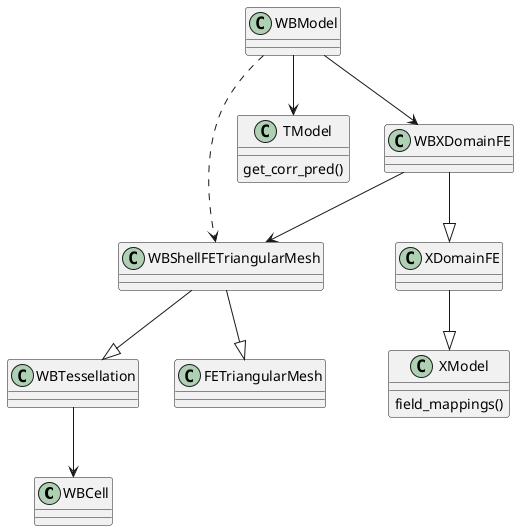 @startuml
'https://plantuml.com/class-diagram

class WBCell {
}

class WBTessellation {

}

WBTessellation --> WBCell

class FETriangularMesh{
}

class WBShellFETriangularMesh{
}

WBShellFETriangularMesh --|> WBTessellation

WBShellFETriangularMesh --|> FETriangularMesh


class TModel{
    get_corr_pred()
}

class XModel{
    field_mappings()
}

class WBXDomainFE{
}

XDomainFE --|> XModel
WBXDomainFE --|> XDomainFE

WBXDomainFE --> WBShellFETriangularMesh

WBModel ..> WBShellFETriangularMesh
WBModel --> TModel
WBModel --> WBXDomainFE

@enduml
